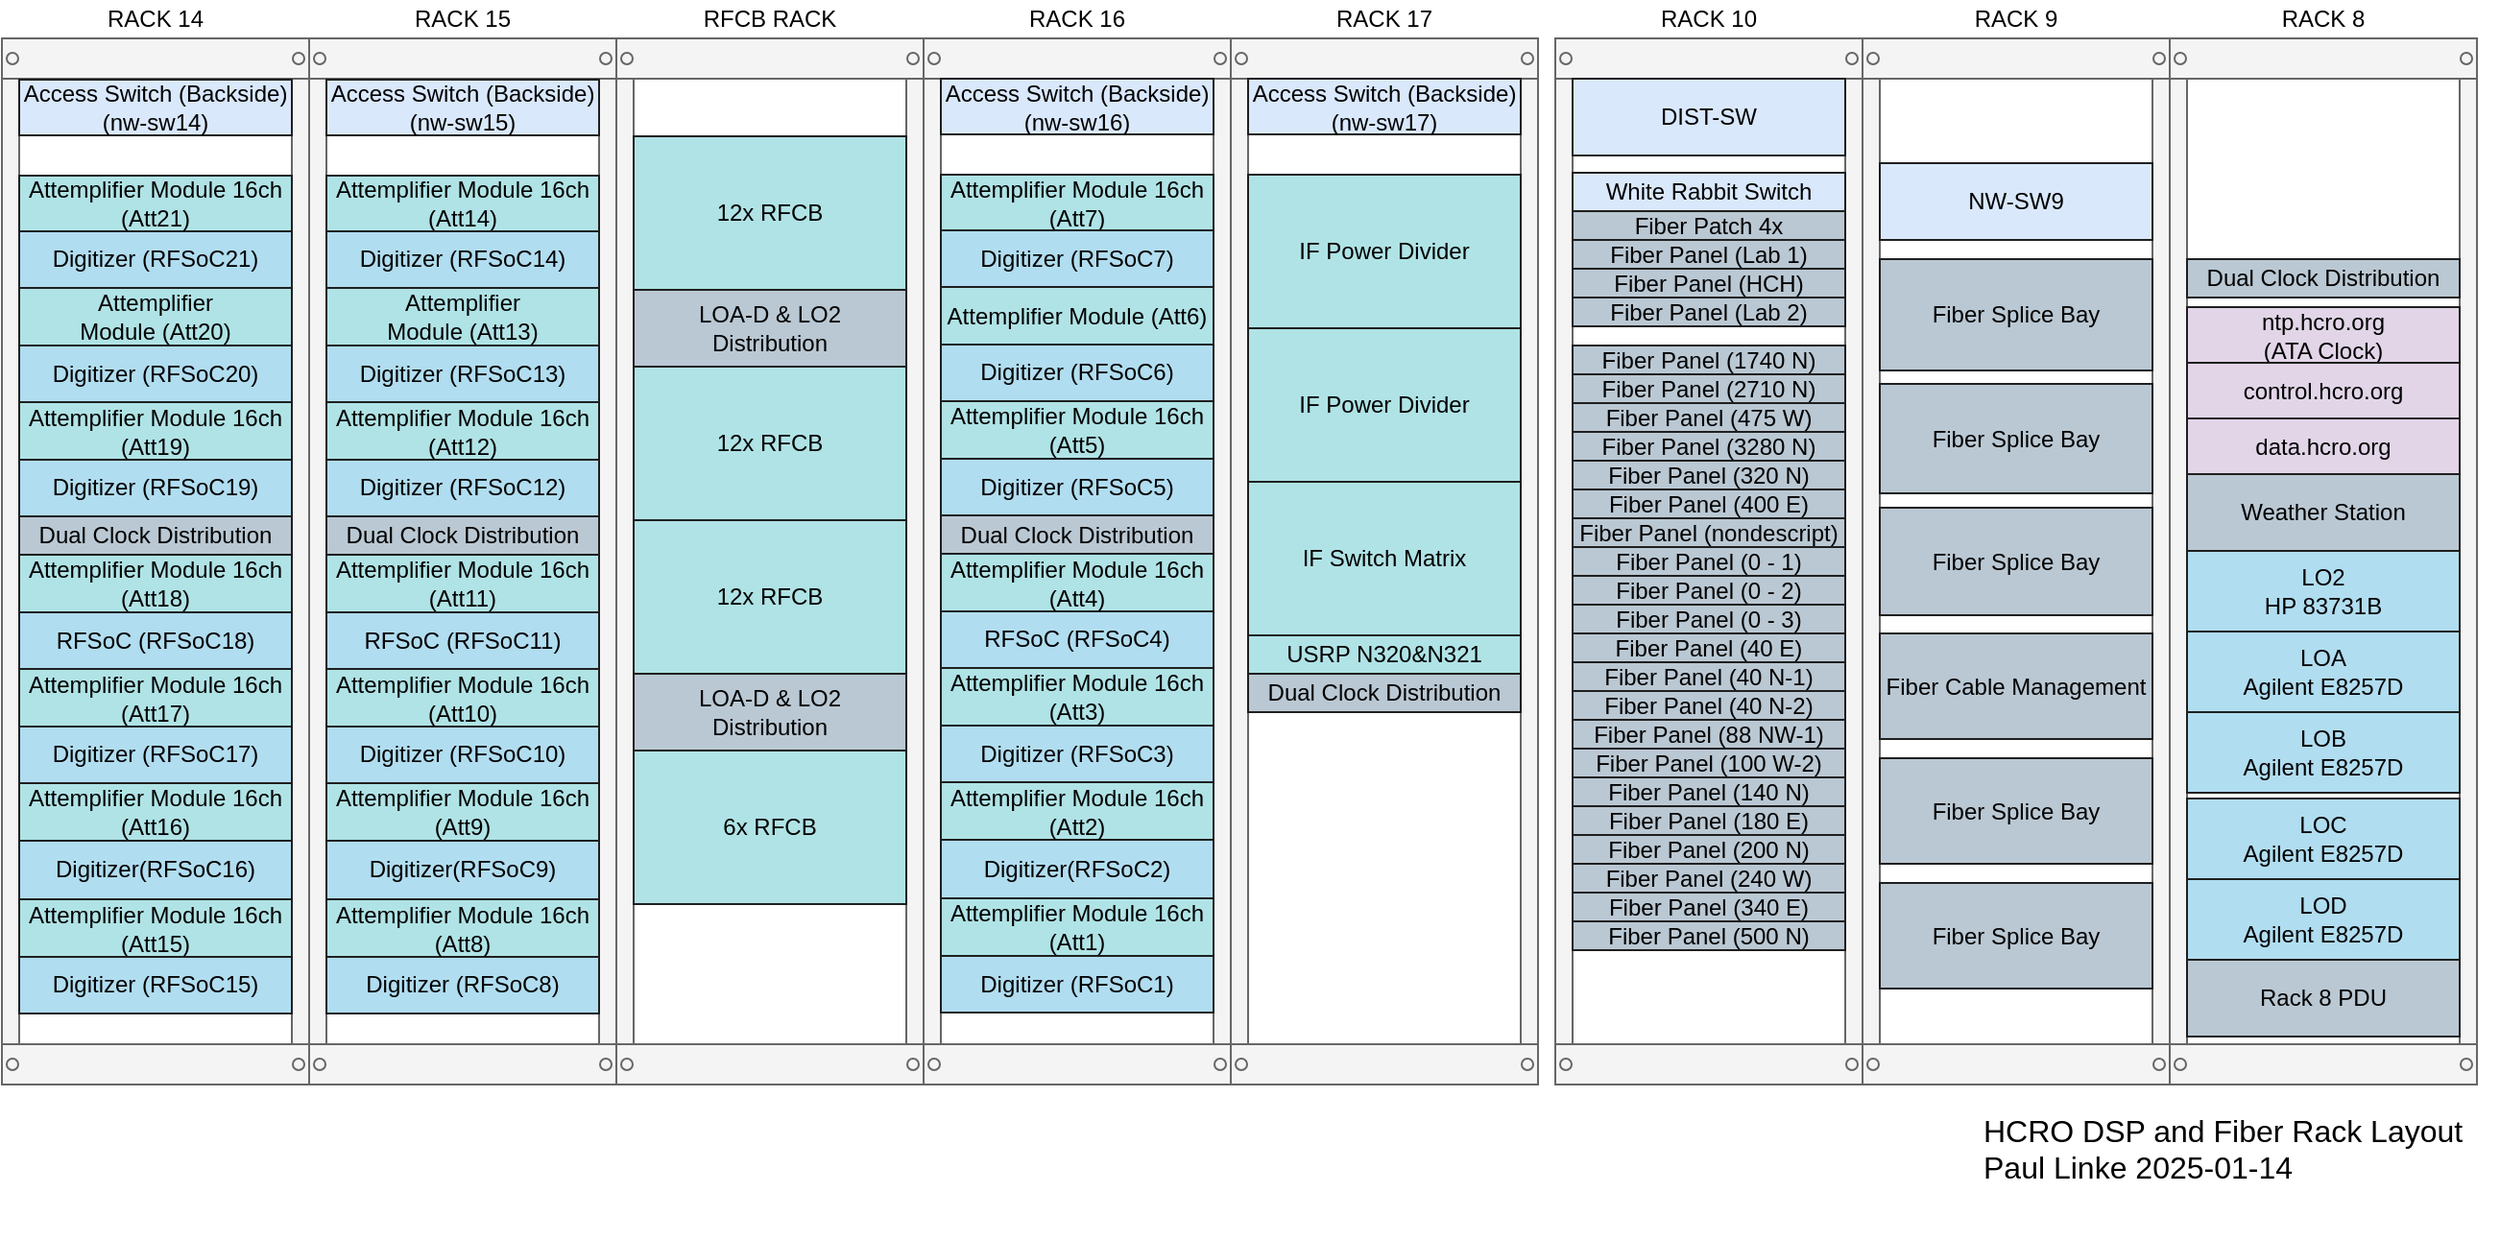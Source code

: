<mxfile version="26.0.4">
  <diagram id="acVlcwg54Op8fTkylgdc" name="Page-1">
    <mxGraphModel dx="977" dy="671" grid="1" gridSize="5" guides="1" tooltips="1" connect="1" arrows="1" fold="1" page="1" pageScale="1" pageWidth="1300" pageHeight="700" math="0" shadow="0">
      <root>
        <mxCell id="0" />
        <mxCell id="1" parent="0" />
        <mxCell id="pl-7MKPq9duxqX2L7ix8-50" value="" style="strokeColor=#666666;html=1;verticalLabelPosition=bottom;labelBackgroundColor=#ffffff;verticalAlign=top;outlineConnect=0;shadow=0;dashed=0;shape=mxgraph.rackGeneral.container;fillColor2=#f4f4f4;container=1;collapsible=0;childLayout=rack;allowGaps=1;marginLeft=9;marginRight=9;marginTop=21;marginBottom=22;textColor=#666666;numDisp=off;align=left;" parent="1" vertex="1">
          <mxGeometry x="160" y="40" width="160" height="545" as="geometry" />
        </mxCell>
        <mxCell id="85p4U-dGqvOG5lryVLvj-17" value="Access Switch (Backside) (nw-sw15)" style="rounded=0;whiteSpace=wrap;html=1;fillColor=#dae8fc;strokeColor=#1F1F1F;" parent="pl-7MKPq9duxqX2L7ix8-50" vertex="1">
          <mxGeometry x="9" y="21.5" width="142" height="29" as="geometry" />
        </mxCell>
        <mxCell id="85p4U-dGqvOG5lryVLvj-32" value="Digitizer&amp;nbsp;&lt;span style=&quot;background-color: transparent; color: light-dark(rgb(0, 0, 0), rgb(255, 255, 255));&quot;&gt;(RFSoC8)&lt;/span&gt;" style="rounded=0;whiteSpace=wrap;html=1;strokeColor=#1F1F1F;fillColor=#b1ddf0;" parent="pl-7MKPq9duxqX2L7ix8-50" vertex="1">
          <mxGeometry x="9" y="478.5" width="142" height="29.5" as="geometry" />
        </mxCell>
        <mxCell id="85p4U-dGqvOG5lryVLvj-31" value="Attemplifier Module&amp;nbsp;&lt;span style=&quot;background-color: transparent; color: light-dark(rgb(0, 0, 0), rgb(255, 255, 255));&quot;&gt;16ch&lt;/span&gt;&lt;div&gt;&lt;span style=&quot;background-color: transparent; color: light-dark(rgb(0, 0, 0), rgb(255, 255, 255));&quot;&gt;(Att8)&lt;/span&gt;&lt;/div&gt;" style="rounded=0;whiteSpace=wrap;html=1;fillColor=#b0e3e6;strokeColor=#1F1F1F;" parent="pl-7MKPq9duxqX2L7ix8-50" vertex="1">
          <mxGeometry x="9" y="448.5" width="142" height="30" as="geometry" />
        </mxCell>
        <mxCell id="85p4U-dGqvOG5lryVLvj-30" value="Digitizer&lt;span style=&quot;background-color: transparent; color: light-dark(rgb(0, 0, 0), rgb(255, 255, 255));&quot;&gt;(RFSoC9)&lt;/span&gt;" style="rounded=0;whiteSpace=wrap;html=1;strokeColor=#1F1F1F;fillColor=#b1ddf0;" parent="pl-7MKPq9duxqX2L7ix8-50" vertex="1">
          <mxGeometry x="9" y="418" width="142" height="30.5" as="geometry" />
        </mxCell>
        <mxCell id="85p4U-dGqvOG5lryVLvj-29" value="Attemplifier Module&amp;nbsp;&lt;span style=&quot;background-color: transparent; color: light-dark(rgb(0, 0, 0), rgb(255, 255, 255));&quot;&gt;16ch&lt;/span&gt;&lt;div&gt;&lt;span style=&quot;background-color: transparent; color: light-dark(rgb(0, 0, 0), rgb(255, 255, 255));&quot;&gt;(Att9)&lt;/span&gt;&lt;/div&gt;" style="rounded=0;whiteSpace=wrap;html=1;fillColor=#b0e3e6;strokeColor=#1F1F1F;" parent="pl-7MKPq9duxqX2L7ix8-50" vertex="1">
          <mxGeometry x="9" y="388" width="142" height="30" as="geometry" />
        </mxCell>
        <mxCell id="85p4U-dGqvOG5lryVLvj-28" value="Digitizer&amp;nbsp;&lt;span style=&quot;background-color: transparent; color: light-dark(rgb(0, 0, 0), rgb(255, 255, 255));&quot;&gt;(RFSoC10)&lt;/span&gt;" style="rounded=0;whiteSpace=wrap;html=1;strokeColor=#1F1F1F;fillColor=#b1ddf0;" parent="pl-7MKPq9duxqX2L7ix8-50" vertex="1">
          <mxGeometry x="9" y="358.5" width="142" height="29.5" as="geometry" />
        </mxCell>
        <mxCell id="85p4U-dGqvOG5lryVLvj-27" value="Attemplifier Module&amp;nbsp;&lt;span style=&quot;background-color: transparent; color: light-dark(rgb(0, 0, 0), rgb(255, 255, 255));&quot;&gt;16ch&lt;/span&gt;&lt;div&gt;&lt;span style=&quot;background-color: transparent; color: light-dark(rgb(0, 0, 0), rgb(255, 255, 255));&quot;&gt;(Att10)&lt;/span&gt;&lt;/div&gt;" style="rounded=0;whiteSpace=wrap;html=1;fillColor=#b0e3e6;strokeColor=#1F1F1F;" parent="pl-7MKPq9duxqX2L7ix8-50" vertex="1">
          <mxGeometry x="9" y="328.5" width="142" height="30" as="geometry" />
        </mxCell>
        <mxCell id="85p4U-dGqvOG5lryVLvj-26" value="RFSoC&amp;nbsp;&lt;span style=&quot;background-color: transparent; color: light-dark(rgb(0, 0, 0), rgb(255, 255, 255));&quot;&gt;(RFSoC11)&lt;/span&gt;" style="rounded=0;whiteSpace=wrap;html=1;strokeColor=#1F1F1F;fillColor=#b1ddf0;" parent="pl-7MKPq9duxqX2L7ix8-50" vertex="1">
          <mxGeometry x="9" y="299" width="142" height="29.5" as="geometry" />
        </mxCell>
        <mxCell id="85p4U-dGqvOG5lryVLvj-25" value="Attemplifier Module&amp;nbsp;&lt;span style=&quot;background-color: transparent; color: light-dark(rgb(0, 0, 0), rgb(255, 255, 255));&quot;&gt;16ch&lt;/span&gt;&lt;div&gt;&lt;span style=&quot;background-color: transparent; color: light-dark(rgb(0, 0, 0), rgb(255, 255, 255));&quot;&gt;(Att11)&lt;/span&gt;&lt;/div&gt;" style="rounded=0;whiteSpace=wrap;html=1;fillColor=#b0e3e6;strokeColor=#1F1F1F;" parent="pl-7MKPq9duxqX2L7ix8-50" vertex="1">
          <mxGeometry x="9" y="269" width="142" height="30" as="geometry" />
        </mxCell>
        <mxCell id="85p4U-dGqvOG5lryVLvj-24" value="Dual Clock Distribution" style="rounded=0;whiteSpace=wrap;html=1;fillColor=#bac8d3;strokeColor=#1F1F1F;" parent="pl-7MKPq9duxqX2L7ix8-50" vertex="1">
          <mxGeometry x="9" y="249" width="142" height="20" as="geometry" />
        </mxCell>
        <mxCell id="85p4U-dGqvOG5lryVLvj-23" value="Digitizer&amp;nbsp;&lt;span style=&quot;background-color: transparent; color: light-dark(rgb(0, 0, 0), rgb(255, 255, 255));&quot;&gt;(RFSoC12)&lt;/span&gt;" style="rounded=0;whiteSpace=wrap;html=1;strokeColor=#1F1F1F;fillColor=#b1ddf0;" parent="pl-7MKPq9duxqX2L7ix8-50" vertex="1">
          <mxGeometry x="9" y="219.5" width="142" height="29.5" as="geometry" />
        </mxCell>
        <mxCell id="85p4U-dGqvOG5lryVLvj-22" value="Attemplifier Module&amp;nbsp;&lt;span style=&quot;background-color: transparent; color: light-dark(rgb(0, 0, 0), rgb(255, 255, 255));&quot;&gt;16ch&lt;/span&gt;&lt;div&gt;&lt;span style=&quot;background-color: transparent; color: light-dark(rgb(0, 0, 0), rgb(255, 255, 255));&quot;&gt;(Att12)&lt;/span&gt;&lt;/div&gt;" style="rounded=0;whiteSpace=wrap;html=1;fillColor=#b0e3e6;strokeColor=#1F1F1F;" parent="pl-7MKPq9duxqX2L7ix8-50" vertex="1">
          <mxGeometry x="9" y="189.5" width="142" height="30" as="geometry" />
        </mxCell>
        <mxCell id="85p4U-dGqvOG5lryVLvj-21" value="Digitizer&amp;nbsp;&lt;span style=&quot;background-color: transparent; color: light-dark(rgb(0, 0, 0), rgb(255, 255, 255));&quot;&gt;(RFSoC13)&lt;/span&gt;" style="rounded=0;whiteSpace=wrap;html=1;strokeColor=#1F1F1F;fillColor=#b1ddf0;" parent="pl-7MKPq9duxqX2L7ix8-50" vertex="1">
          <mxGeometry x="9" y="160" width="142" height="29.5" as="geometry" />
        </mxCell>
        <mxCell id="85p4U-dGqvOG5lryVLvj-20" value="Attemplifier Module&amp;nbsp;&lt;span style=&quot;background-color: transparent; color: light-dark(rgb(0, 0, 0), rgb(255, 255, 255));&quot;&gt;(Att13)&lt;/span&gt;" style="rounded=0;whiteSpace=wrap;html=1;fillColor=#b0e3e6;strokeColor=#1F1F1F;" parent="pl-7MKPq9duxqX2L7ix8-50" vertex="1">
          <mxGeometry x="9" y="130" width="142" height="30" as="geometry" />
        </mxCell>
        <mxCell id="85p4U-dGqvOG5lryVLvj-19" value="Attemplifier Module&amp;nbsp;&lt;span style=&quot;background-color: transparent; color: light-dark(rgb(0, 0, 0), rgb(255, 255, 255));&quot;&gt;16ch&lt;/span&gt;&lt;div&gt;&lt;span style=&quot;background-color: transparent; color: light-dark(rgb(0, 0, 0), rgb(255, 255, 255));&quot;&gt;(Att14)&lt;/span&gt;&lt;/div&gt;" style="rounded=0;whiteSpace=wrap;html=1;fillColor=#b0e3e6;strokeColor=#1F1F1F;" parent="pl-7MKPq9duxqX2L7ix8-50" vertex="1">
          <mxGeometry x="9" y="71.5" width="142" height="29" as="geometry" />
        </mxCell>
        <mxCell id="85p4U-dGqvOG5lryVLvj-18" value="Digitizer&amp;nbsp;&lt;span style=&quot;background-color: transparent; color: light-dark(rgb(0, 0, 0), rgb(255, 255, 255));&quot;&gt;(RFSoC14)&lt;/span&gt;" style="rounded=0;whiteSpace=wrap;html=1;strokeColor=#1F1F1F;fillColor=#b1ddf0;" parent="pl-7MKPq9duxqX2L7ix8-50" vertex="1">
          <mxGeometry x="9" y="100.5" width="142" height="29.5" as="geometry" />
        </mxCell>
        <mxCell id="pl-7MKPq9duxqX2L7ix8-52" value="" style="strokeColor=#666666;html=1;verticalLabelPosition=bottom;labelBackgroundColor=#ffffff;verticalAlign=top;outlineConnect=0;shadow=0;dashed=0;shape=mxgraph.rackGeneral.container;fillColor2=#f4f4f4;container=1;collapsible=0;childLayout=rack;allowGaps=1;marginLeft=9;marginRight=9;marginTop=21;marginBottom=22;textColor=#666666;numDisp=off;align=left;" parent="1" vertex="1">
          <mxGeometry x="969" y="40" width="160" height="545" as="geometry" />
        </mxCell>
        <mxCell id="UvotkjLp0H2UKWffZl4T-32" value="NW-SW9" style="rounded=0;whiteSpace=wrap;html=1;fillColor=#dae8fc;strokeColor=#1F1F1F;" parent="pl-7MKPq9duxqX2L7ix8-52" vertex="1">
          <mxGeometry x="9" y="65" width="142" height="40" as="geometry" />
        </mxCell>
        <mxCell id="85p4U-dGqvOG5lryVLvj-97" value="Fiber Splice Bay" style="rounded=0;whiteSpace=wrap;html=1;fillColor=#bac8d3;strokeColor=#1F1F1F;" parent="pl-7MKPq9duxqX2L7ix8-52" vertex="1">
          <mxGeometry x="9" y="115" width="142" height="58" as="geometry" />
        </mxCell>
        <mxCell id="85p4U-dGqvOG5lryVLvj-98" value="Fiber Splice Bay" style="rounded=0;whiteSpace=wrap;html=1;fillColor=#bac8d3;strokeColor=#1F1F1F;" parent="pl-7MKPq9duxqX2L7ix8-52" vertex="1">
          <mxGeometry x="9" y="180" width="142" height="57" as="geometry" />
        </mxCell>
        <mxCell id="85p4U-dGqvOG5lryVLvj-99" value="Fiber Splice Bay" style="rounded=0;whiteSpace=wrap;html=1;fillColor=#bac8d3;strokeColor=#1F1F1F;" parent="pl-7MKPq9duxqX2L7ix8-52" vertex="1">
          <mxGeometry x="9" y="244.5" width="142" height="56" as="geometry" />
        </mxCell>
        <mxCell id="85p4U-dGqvOG5lryVLvj-100" value="Fiber Cable Management" style="rounded=0;whiteSpace=wrap;html=1;fillColor=#bac8d3;strokeColor=#1F1F1F;" parent="pl-7MKPq9duxqX2L7ix8-52" vertex="1">
          <mxGeometry x="9" y="310" width="142" height="55" as="geometry" />
        </mxCell>
        <mxCell id="85p4U-dGqvOG5lryVLvj-101" value="Fiber Splice Bay" style="rounded=0;whiteSpace=wrap;html=1;fillColor=#bac8d3;strokeColor=#1F1F1F;" parent="pl-7MKPq9duxqX2L7ix8-52" vertex="1">
          <mxGeometry x="9" y="375" width="142" height="55" as="geometry" />
        </mxCell>
        <mxCell id="85p4U-dGqvOG5lryVLvj-102" value="Fiber Splice Bay" style="rounded=0;whiteSpace=wrap;html=1;fillColor=#bac8d3;strokeColor=#1F1F1F;" parent="pl-7MKPq9duxqX2L7ix8-52" vertex="1">
          <mxGeometry x="9" y="440" width="142" height="55" as="geometry" />
        </mxCell>
        <mxCell id="Iebf_8mehRevrUUTyz5r-2" value="" style="strokeColor=#666666;html=1;verticalLabelPosition=bottom;labelBackgroundColor=#ffffff;verticalAlign=top;outlineConnect=0;shadow=0;dashed=0;shape=mxgraph.rackGeneral.container;fillColor2=#f4f4f4;container=1;collapsible=0;childLayout=rack;allowGaps=1;marginLeft=9;marginRight=9;marginTop=21;marginBottom=22;textColor=#666666;numDisp=off;align=left;" parent="1" vertex="1">
          <mxGeometry x="640" y="40" width="160" height="545" as="geometry" />
        </mxCell>
        <mxCell id="85p4U-dGqvOG5lryVLvj-64" value="Access Switch (Backside) (nw-sw17)" style="rounded=0;whiteSpace=wrap;html=1;fillColor=#dae8fc;strokeColor=#1F1F1F;" parent="Iebf_8mehRevrUUTyz5r-2" vertex="1">
          <mxGeometry x="9" y="21" width="142" height="29" as="geometry" />
        </mxCell>
        <mxCell id="85p4U-dGqvOG5lryVLvj-75" value="Dual Clock Distribution" style="rounded=0;whiteSpace=wrap;html=1;fillColor=#bac8d3;strokeColor=#1F1F1F;" parent="Iebf_8mehRevrUUTyz5r-2" vertex="1">
          <mxGeometry x="9" y="331" width="142" height="20" as="geometry" />
        </mxCell>
        <mxCell id="85p4U-dGqvOG5lryVLvj-74" value="USRP N320&amp;amp;N321" style="rounded=0;whiteSpace=wrap;html=1;fillColor=#b0e3e6;strokeColor=#1F1F1F;" parent="Iebf_8mehRevrUUTyz5r-2" vertex="1">
          <mxGeometry x="9" y="311" width="142" height="20" as="geometry" />
        </mxCell>
        <mxCell id="85p4U-dGqvOG5lryVLvj-73" value="IF Switch Matrix" style="rounded=0;whiteSpace=wrap;html=1;fillColor=#b0e3e6;strokeColor=#1F1F1F;" parent="Iebf_8mehRevrUUTyz5r-2" vertex="1">
          <mxGeometry x="9" y="231" width="142" height="80" as="geometry" />
        </mxCell>
        <mxCell id="85p4U-dGqvOG5lryVLvj-72" value="IF Power Divider" style="rounded=0;whiteSpace=wrap;html=1;fillColor=#b0e3e6;strokeColor=#1F1F1F;" parent="Iebf_8mehRevrUUTyz5r-2" vertex="1">
          <mxGeometry x="9" y="151" width="142" height="80" as="geometry" />
        </mxCell>
        <mxCell id="85p4U-dGqvOG5lryVLvj-71" value="IF Power Divider" style="rounded=0;whiteSpace=wrap;html=1;fillColor=#b0e3e6;strokeColor=#1F1F1F;" parent="Iebf_8mehRevrUUTyz5r-2" vertex="1">
          <mxGeometry x="9" y="71" width="142" height="80" as="geometry" />
        </mxCell>
        <mxCell id="pl-7MKPq9duxqX2L7ix8-53" value="" style="strokeColor=#666666;html=1;verticalLabelPosition=bottom;labelBackgroundColor=#ffffff;verticalAlign=top;outlineConnect=0;shadow=0;dashed=0;shape=mxgraph.rackGeneral.container;fillColor2=#f4f4f4;container=1;collapsible=0;childLayout=rack;allowGaps=1;marginLeft=9;marginRight=9;marginTop=21;marginBottom=22;textColor=#666666;numDisp=off;align=left;" parent="1" vertex="1">
          <mxGeometry x="1129" y="40" width="160" height="545" as="geometry" />
        </mxCell>
        <mxCell id="85p4U-dGqvOG5lryVLvj-77" value="Dual Clock Distribution" style="rounded=0;whiteSpace=wrap;html=1;fillColor=#bac8d3;strokeColor=#1F1F1F;" parent="pl-7MKPq9duxqX2L7ix8-53" vertex="1">
          <mxGeometry x="9" y="115" width="142" height="20" as="geometry" />
        </mxCell>
        <mxCell id="85p4U-dGqvOG5lryVLvj-78" value="&lt;div&gt;ntp.hcro.org&lt;/div&gt;&lt;div&gt;(ATA Clock)&lt;/div&gt;" style="rounded=0;whiteSpace=wrap;html=1;fillColor=#e1d5e7;strokeColor=#1F1F1F;" parent="pl-7MKPq9duxqX2L7ix8-53" vertex="1">
          <mxGeometry x="9" y="140" width="142" height="29" as="geometry" />
        </mxCell>
        <mxCell id="IrJ_l1m4FE2q1oQzpVnj-11" value="&lt;div&gt;control.hcro.org&lt;/div&gt;" style="rounded=0;whiteSpace=wrap;html=1;fillColor=#e1d5e7;strokeColor=#1F1F1F;" parent="pl-7MKPq9duxqX2L7ix8-53" vertex="1">
          <mxGeometry x="9" y="169" width="142" height="29" as="geometry" />
        </mxCell>
        <mxCell id="85p4U-dGqvOG5lryVLvj-79" value="&lt;div&gt;data.hcro.org&lt;/div&gt;" style="rounded=0;whiteSpace=wrap;html=1;fillColor=#e1d5e7;strokeColor=#1F1F1F;" parent="pl-7MKPq9duxqX2L7ix8-53" vertex="1">
          <mxGeometry x="9" y="198" width="142" height="29" as="geometry" />
        </mxCell>
        <mxCell id="85p4U-dGqvOG5lryVLvj-81" value="Weather Station" style="rounded=0;whiteSpace=wrap;html=1;fillColor=#bac8d3;strokeColor=#1F1F1F;" parent="pl-7MKPq9duxqX2L7ix8-53" vertex="1">
          <mxGeometry x="9" y="227" width="142" height="40" as="geometry" />
        </mxCell>
        <mxCell id="85p4U-dGqvOG5lryVLvj-96" value="LO2&lt;div&gt;HP 83731B&lt;/div&gt;" style="rounded=0;whiteSpace=wrap;html=1;strokeColor=#1F1F1F;fillColor=#b1ddf0;" parent="pl-7MKPq9duxqX2L7ix8-53" vertex="1">
          <mxGeometry x="9" y="267" width="142" height="42" as="geometry" />
        </mxCell>
        <mxCell id="85p4U-dGqvOG5lryVLvj-83" value="LOA&lt;div&gt;Agilent E8257D&lt;/div&gt;" style="rounded=0;whiteSpace=wrap;html=1;strokeColor=#1F1F1F;fillColor=#b1ddf0;" parent="pl-7MKPq9duxqX2L7ix8-53" vertex="1">
          <mxGeometry x="9" y="309" width="142" height="42" as="geometry" />
        </mxCell>
        <mxCell id="85p4U-dGqvOG5lryVLvj-91" value="LOB&lt;div&gt;Agilent E8257D&lt;br&gt;&lt;/div&gt;" style="rounded=0;whiteSpace=wrap;html=1;strokeColor=#1F1F1F;fillColor=#b1ddf0;" parent="pl-7MKPq9duxqX2L7ix8-53" vertex="1">
          <mxGeometry x="9" y="351" width="142" height="42" as="geometry" />
        </mxCell>
        <mxCell id="85p4U-dGqvOG5lryVLvj-92" value="LOC&lt;div&gt;Agilent E8257D&lt;br&gt;&lt;/div&gt;" style="rounded=0;whiteSpace=wrap;html=1;strokeColor=#1F1F1F;fillColor=#b1ddf0;" parent="pl-7MKPq9duxqX2L7ix8-53" vertex="1">
          <mxGeometry x="9" y="396" width="142" height="42" as="geometry" />
        </mxCell>
        <mxCell id="85p4U-dGqvOG5lryVLvj-93" value="LOD&lt;div&gt;Agilent E8257D&lt;br&gt;&lt;/div&gt;" style="rounded=0;whiteSpace=wrap;html=1;strokeColor=#1F1F1F;fillColor=#b1ddf0;" parent="pl-7MKPq9duxqX2L7ix8-53" vertex="1">
          <mxGeometry x="9" y="438" width="142" height="42" as="geometry" />
        </mxCell>
        <mxCell id="85p4U-dGqvOG5lryVLvj-95" value="Rack 8 PDU" style="rounded=0;whiteSpace=wrap;html=1;fillColor=#bac8d3;strokeColor=#1F1F1F;" parent="pl-7MKPq9duxqX2L7ix8-53" vertex="1">
          <mxGeometry x="9" y="480" width="142" height="40" as="geometry" />
        </mxCell>
        <mxCell id="Iebf_8mehRevrUUTyz5r-95" value="RACK 8" style="text;html=1;strokeColor=none;fillColor=none;align=center;verticalAlign=middle;whiteSpace=wrap;rounded=0;" parent="1" vertex="1">
          <mxGeometry x="1138" y="20" width="142" height="20" as="geometry" />
        </mxCell>
        <mxCell id="Iebf_8mehRevrUUTyz5r-96" value="RACK 9" style="text;html=1;strokeColor=none;fillColor=none;align=center;verticalAlign=middle;whiteSpace=wrap;rounded=0;" parent="1" vertex="1">
          <mxGeometry x="978" y="20" width="142" height="20" as="geometry" />
        </mxCell>
        <mxCell id="Iebf_8mehRevrUUTyz5r-97" value="RACK 10" style="text;html=1;strokeColor=none;fillColor=none;align=center;verticalAlign=middle;whiteSpace=wrap;rounded=0;" parent="1" vertex="1">
          <mxGeometry x="818" y="20" width="142" height="20" as="geometry" />
        </mxCell>
        <mxCell id="Iebf_8mehRevrUUTyz5r-98" value="RACK 17" style="text;html=1;strokeColor=none;fillColor=none;align=center;verticalAlign=middle;whiteSpace=wrap;rounded=0;" parent="1" vertex="1">
          <mxGeometry x="649" y="20" width="142" height="20" as="geometry" />
        </mxCell>
        <mxCell id="Iebf_8mehRevrUUTyz5r-99" value="RACK 16" style="text;html=1;strokeColor=none;fillColor=none;align=center;verticalAlign=middle;whiteSpace=wrap;rounded=0;" parent="1" vertex="1">
          <mxGeometry x="489" y="20" width="142" height="20" as="geometry" />
        </mxCell>
        <mxCell id="Iebf_8mehRevrUUTyz5r-101" value="RFCB RACK" style="text;html=1;strokeColor=none;fillColor=none;align=center;verticalAlign=middle;whiteSpace=wrap;rounded=0;" parent="1" vertex="1">
          <mxGeometry x="329" y="20" width="142" height="20" as="geometry" />
        </mxCell>
        <mxCell id="Iebf_8mehRevrUUTyz5r-102" value="RACK 15" style="text;html=1;strokeColor=none;fillColor=none;align=center;verticalAlign=middle;whiteSpace=wrap;rounded=0;" parent="1" vertex="1">
          <mxGeometry x="169" y="20" width="142" height="20" as="geometry" />
        </mxCell>
        <mxCell id="Iebf_8mehRevrUUTyz5r-103" value="RACK 14" style="text;html=1;strokeColor=none;fillColor=none;align=center;verticalAlign=middle;whiteSpace=wrap;rounded=0;" parent="1" vertex="1">
          <mxGeometry x="9" y="20" width="142" height="20" as="geometry" />
        </mxCell>
        <mxCell id="IExUA-68LBxBtt5mKUsF-1" value="HCRO DSP and Fiber Rack Layout&lt;br&gt;&lt;div&gt;Paul Linke 2025-01-14&lt;br&gt;&lt;/div&gt;&lt;div&gt;&lt;br&gt;&lt;/div&gt;" style="text;html=1;align=left;verticalAlign=middle;resizable=0;points=[];autosize=1;fontSize=16;" parent="1" vertex="1">
          <mxGeometry x="1030" y="590" width="270" height="75" as="geometry" />
        </mxCell>
        <mxCell id="Iebf_8mehRevrUUTyz5r-10" value="" style="strokeColor=#666666;html=1;verticalLabelPosition=bottom;labelBackgroundColor=#ffffff;verticalAlign=top;outlineConnect=0;shadow=0;dashed=0;shape=mxgraph.rackGeneral.container;fillColor2=#f4f4f4;container=1;collapsible=0;childLayout=rack;allowGaps=1;marginLeft=9;marginRight=9;marginTop=21;marginBottom=22;textColor=#666666;numDisp=off;align=left;" parent="1" vertex="1">
          <mxGeometry x="480" y="40" width="160" height="545" as="geometry" />
        </mxCell>
        <mxCell id="85p4U-dGqvOG5lryVLvj-63" value="Access Switch (Backside) (nw-sw16)" style="rounded=0;whiteSpace=wrap;html=1;fillColor=#dae8fc;strokeColor=#1F1F1F;" parent="Iebf_8mehRevrUUTyz5r-10" vertex="1">
          <mxGeometry x="9" y="21" width="142" height="29" as="geometry" />
        </mxCell>
        <mxCell id="85p4U-dGqvOG5lryVLvj-34" value="Attemplifier Module&amp;nbsp;&lt;span style=&quot;background-color: transparent; color: light-dark(rgb(0, 0, 0), rgb(255, 255, 255));&quot;&gt;16ch&lt;/span&gt;&lt;div&gt;&lt;span style=&quot;background-color: transparent; color: light-dark(rgb(0, 0, 0), rgb(255, 255, 255));&quot;&gt;(Att7)&lt;/span&gt;&lt;/div&gt;" style="rounded=0;whiteSpace=wrap;html=1;fillColor=#b0e3e6;strokeColor=#1F1F1F;" parent="Iebf_8mehRevrUUTyz5r-10" vertex="1">
          <mxGeometry x="9" y="71" width="142" height="29" as="geometry" />
        </mxCell>
        <mxCell id="85p4U-dGqvOG5lryVLvj-33" value="Digitizer&amp;nbsp;&lt;span style=&quot;background-color: transparent; color: light-dark(rgb(0, 0, 0), rgb(255, 255, 255));&quot;&gt;(RFSoC7)&lt;/span&gt;" style="rounded=0;whiteSpace=wrap;html=1;strokeColor=#1F1F1F;fillColor=#b1ddf0;" parent="Iebf_8mehRevrUUTyz5r-10" vertex="1">
          <mxGeometry x="9" y="100" width="142" height="29.5" as="geometry" />
        </mxCell>
        <mxCell id="85p4U-dGqvOG5lryVLvj-47" value="Digitizer&amp;nbsp;&lt;span style=&quot;background-color: transparent; color: light-dark(rgb(0, 0, 0), rgb(255, 255, 255));&quot;&gt;(RFSoC1)&lt;/span&gt;" style="rounded=0;whiteSpace=wrap;html=1;strokeColor=#1F1F1F;fillColor=#b1ddf0;" parent="Iebf_8mehRevrUUTyz5r-10" vertex="1">
          <mxGeometry x="9" y="478" width="142" height="29.5" as="geometry" />
        </mxCell>
        <mxCell id="85p4U-dGqvOG5lryVLvj-46" value="Attemplifier Module&amp;nbsp;&lt;span style=&quot;background-color: transparent; color: light-dark(rgb(0, 0, 0), rgb(255, 255, 255));&quot;&gt;16ch&lt;/span&gt;&lt;div&gt;&lt;span style=&quot;background-color: transparent; color: light-dark(rgb(0, 0, 0), rgb(255, 255, 255));&quot;&gt;(Att1)&lt;/span&gt;&lt;/div&gt;" style="rounded=0;whiteSpace=wrap;html=1;fillColor=#b0e3e6;strokeColor=#1F1F1F;" parent="Iebf_8mehRevrUUTyz5r-10" vertex="1">
          <mxGeometry x="9" y="448" width="142" height="30" as="geometry" />
        </mxCell>
        <mxCell id="85p4U-dGqvOG5lryVLvj-45" value="Digitizer&lt;span style=&quot;background-color: transparent; color: light-dark(rgb(0, 0, 0), rgb(255, 255, 255));&quot;&gt;(RFSoC2)&lt;/span&gt;" style="rounded=0;whiteSpace=wrap;html=1;strokeColor=#1F1F1F;fillColor=#b1ddf0;" parent="Iebf_8mehRevrUUTyz5r-10" vertex="1">
          <mxGeometry x="9" y="417.5" width="142" height="30.5" as="geometry" />
        </mxCell>
        <mxCell id="85p4U-dGqvOG5lryVLvj-44" value="Attemplifier Module&amp;nbsp;&lt;span style=&quot;background-color: transparent; color: light-dark(rgb(0, 0, 0), rgb(255, 255, 255));&quot;&gt;16ch&lt;/span&gt;&lt;div&gt;&lt;span style=&quot;background-color: transparent; color: light-dark(rgb(0, 0, 0), rgb(255, 255, 255));&quot;&gt;(Att2)&lt;/span&gt;&lt;/div&gt;" style="rounded=0;whiteSpace=wrap;html=1;fillColor=#b0e3e6;strokeColor=#1F1F1F;" parent="Iebf_8mehRevrUUTyz5r-10" vertex="1">
          <mxGeometry x="9" y="387.5" width="142" height="30" as="geometry" />
        </mxCell>
        <mxCell id="85p4U-dGqvOG5lryVLvj-43" value="Digitizer&amp;nbsp;&lt;span style=&quot;background-color: transparent; color: light-dark(rgb(0, 0, 0), rgb(255, 255, 255));&quot;&gt;(RFSoC3)&lt;/span&gt;" style="rounded=0;whiteSpace=wrap;html=1;strokeColor=#1F1F1F;fillColor=#b1ddf0;" parent="Iebf_8mehRevrUUTyz5r-10" vertex="1">
          <mxGeometry x="9" y="358" width="142" height="29.5" as="geometry" />
        </mxCell>
        <mxCell id="85p4U-dGqvOG5lryVLvj-42" value="Attemplifier Module&amp;nbsp;&lt;span style=&quot;background-color: transparent; color: light-dark(rgb(0, 0, 0), rgb(255, 255, 255));&quot;&gt;16ch&lt;/span&gt;&lt;div&gt;&lt;span style=&quot;background-color: transparent; color: light-dark(rgb(0, 0, 0), rgb(255, 255, 255));&quot;&gt;(Att3)&lt;/span&gt;&lt;/div&gt;" style="rounded=0;whiteSpace=wrap;html=1;fillColor=#b0e3e6;strokeColor=#1F1F1F;" parent="Iebf_8mehRevrUUTyz5r-10" vertex="1">
          <mxGeometry x="9" y="328" width="142" height="30" as="geometry" />
        </mxCell>
        <mxCell id="85p4U-dGqvOG5lryVLvj-41" value="RFSoC&amp;nbsp;&lt;span style=&quot;background-color: transparent; color: light-dark(rgb(0, 0, 0), rgb(255, 255, 255));&quot;&gt;(RFSoC4)&lt;/span&gt;" style="rounded=0;whiteSpace=wrap;html=1;strokeColor=#1F1F1F;fillColor=#b1ddf0;" parent="Iebf_8mehRevrUUTyz5r-10" vertex="1">
          <mxGeometry x="9" y="298.5" width="142" height="29.5" as="geometry" />
        </mxCell>
        <mxCell id="85p4U-dGqvOG5lryVLvj-40" value="Attemplifier Module&amp;nbsp;&lt;span style=&quot;background-color: transparent; color: light-dark(rgb(0, 0, 0), rgb(255, 255, 255));&quot;&gt;16ch&lt;/span&gt;&lt;div&gt;&lt;span style=&quot;background-color: transparent; color: light-dark(rgb(0, 0, 0), rgb(255, 255, 255));&quot;&gt;(Att4)&lt;/span&gt;&lt;/div&gt;" style="rounded=0;whiteSpace=wrap;html=1;fillColor=#b0e3e6;strokeColor=#1F1F1F;" parent="Iebf_8mehRevrUUTyz5r-10" vertex="1">
          <mxGeometry x="9" y="268.5" width="142" height="30" as="geometry" />
        </mxCell>
        <mxCell id="85p4U-dGqvOG5lryVLvj-39" value="Dual Clock Distribution" style="rounded=0;whiteSpace=wrap;html=1;fillColor=#bac8d3;strokeColor=#1F1F1F;" parent="Iebf_8mehRevrUUTyz5r-10" vertex="1">
          <mxGeometry x="9" y="248.5" width="142" height="20" as="geometry" />
        </mxCell>
        <mxCell id="85p4U-dGqvOG5lryVLvj-38" value="Digitizer&amp;nbsp;&lt;span style=&quot;background-color: transparent; color: light-dark(rgb(0, 0, 0), rgb(255, 255, 255));&quot;&gt;(RFSoC5)&lt;/span&gt;" style="rounded=0;whiteSpace=wrap;html=1;strokeColor=#1F1F1F;fillColor=#b1ddf0;" parent="Iebf_8mehRevrUUTyz5r-10" vertex="1">
          <mxGeometry x="9" y="219" width="142" height="29.5" as="geometry" />
        </mxCell>
        <mxCell id="85p4U-dGqvOG5lryVLvj-37" value="Attemplifier Module&amp;nbsp;&lt;span style=&quot;background-color: transparent; color: light-dark(rgb(0, 0, 0), rgb(255, 255, 255));&quot;&gt;16ch&lt;/span&gt;&lt;div&gt;&lt;span style=&quot;background-color: transparent; color: light-dark(rgb(0, 0, 0), rgb(255, 255, 255));&quot;&gt;(Att5)&lt;/span&gt;&lt;/div&gt;" style="rounded=0;whiteSpace=wrap;html=1;fillColor=#b0e3e6;strokeColor=#1F1F1F;" parent="Iebf_8mehRevrUUTyz5r-10" vertex="1">
          <mxGeometry x="9" y="189" width="142" height="30" as="geometry" />
        </mxCell>
        <mxCell id="85p4U-dGqvOG5lryVLvj-36" value="Digitizer&amp;nbsp;&lt;span style=&quot;background-color: transparent; color: light-dark(rgb(0, 0, 0), rgb(255, 255, 255));&quot;&gt;(RFSoC6)&lt;/span&gt;" style="rounded=0;whiteSpace=wrap;html=1;strokeColor=#1F1F1F;fillColor=#b1ddf0;" parent="Iebf_8mehRevrUUTyz5r-10" vertex="1">
          <mxGeometry x="9" y="159.5" width="142" height="29.5" as="geometry" />
        </mxCell>
        <mxCell id="85p4U-dGqvOG5lryVLvj-35" value="Attemplifier Module&amp;nbsp;&lt;span style=&quot;background-color: transparent; color: light-dark(rgb(0, 0, 0), rgb(255, 255, 255));&quot;&gt;(Att6)&lt;/span&gt;" style="rounded=0;whiteSpace=wrap;html=1;fillColor=#b0e3e6;strokeColor=#1F1F1F;" parent="Iebf_8mehRevrUUTyz5r-10" vertex="1">
          <mxGeometry x="9" y="129.5" width="142" height="30" as="geometry" />
        </mxCell>
        <mxCell id="UvotkjLp0H2UKWffZl4T-12" value="" style="strokeColor=#666666;html=1;verticalLabelPosition=bottom;labelBackgroundColor=#ffffff;verticalAlign=top;outlineConnect=0;shadow=0;dashed=0;shape=mxgraph.rackGeneral.container;fillColor2=#f4f4f4;container=1;collapsible=0;childLayout=rack;allowGaps=1;marginLeft=9;marginRight=9;marginTop=21;marginBottom=22;textColor=#666666;numDisp=off;align=left;" parent="1" vertex="1">
          <mxGeometry x="320" y="40" width="160" height="545" as="geometry" />
        </mxCell>
        <mxCell id="85p4U-dGqvOG5lryVLvj-65" value="12x RFCB" style="rounded=0;whiteSpace=wrap;html=1;fillColor=#b0e3e6;strokeColor=#1F1F1F;" parent="UvotkjLp0H2UKWffZl4T-12" vertex="1">
          <mxGeometry x="9" y="51" width="142" height="80" as="geometry" />
        </mxCell>
        <mxCell id="85p4U-dGqvOG5lryVLvj-70" value="6x RFCB" style="rounded=0;whiteSpace=wrap;html=1;fillColor=#b0e3e6;strokeColor=#1F1F1F;" parent="UvotkjLp0H2UKWffZl4T-12" vertex="1">
          <mxGeometry x="9" y="371" width="142" height="80" as="geometry" />
        </mxCell>
        <mxCell id="85p4U-dGqvOG5lryVLvj-69" value="LOA-D &amp;amp; LO2&lt;br&gt;Distribution" style="rounded=0;whiteSpace=wrap;html=1;fillColor=#bac8d3;strokeColor=#1F1F1F;" parent="UvotkjLp0H2UKWffZl4T-12" vertex="1">
          <mxGeometry x="9" y="331" width="142" height="40" as="geometry" />
        </mxCell>
        <mxCell id="85p4U-dGqvOG5lryVLvj-68" value="12x RFCB" style="rounded=0;whiteSpace=wrap;html=1;fillColor=#b0e3e6;strokeColor=#1F1F1F;" parent="UvotkjLp0H2UKWffZl4T-12" vertex="1">
          <mxGeometry x="9" y="251" width="142" height="80" as="geometry" />
        </mxCell>
        <mxCell id="85p4U-dGqvOG5lryVLvj-67" value="12x RFCB" style="rounded=0;whiteSpace=wrap;html=1;fillColor=#b0e3e6;strokeColor=#1F1F1F;" parent="UvotkjLp0H2UKWffZl4T-12" vertex="1">
          <mxGeometry x="9" y="171" width="142" height="80" as="geometry" />
        </mxCell>
        <mxCell id="85p4U-dGqvOG5lryVLvj-66" value="LOA-D &amp;amp; LO2&lt;br&gt;Distribution" style="rounded=0;whiteSpace=wrap;html=1;fillColor=#bac8d3;strokeColor=#1F1F1F;" parent="UvotkjLp0H2UKWffZl4T-12" vertex="1">
          <mxGeometry x="9" y="131" width="142" height="40" as="geometry" />
        </mxCell>
        <mxCell id="UvotkjLp0H2UKWffZl4T-22" value="" style="strokeColor=#666666;html=1;verticalLabelPosition=bottom;labelBackgroundColor=#ffffff;verticalAlign=top;outlineConnect=0;shadow=0;dashed=0;shape=mxgraph.rackGeneral.container;fillColor2=#f4f4f4;container=1;collapsible=0;childLayout=rack;allowGaps=1;marginLeft=9;marginRight=9;marginTop=21;marginBottom=22;textColor=#666666;numDisp=off;align=left;" parent="1" vertex="1">
          <mxGeometry y="40" width="160" height="545" as="geometry" />
        </mxCell>
        <mxCell id="85p4U-dGqvOG5lryVLvj-1" value="Access Switch (Backside) (nw-sw14)" style="rounded=0;whiteSpace=wrap;html=1;fillColor=#dae8fc;strokeColor=#1F1F1F;" parent="UvotkjLp0H2UKWffZl4T-22" vertex="1">
          <mxGeometry x="9" y="21.5" width="142" height="29" as="geometry" />
        </mxCell>
        <mxCell id="85p4U-dGqvOG5lryVLvj-3" value="Digitizer&amp;nbsp;&lt;span style=&quot;background-color: transparent; color: light-dark(rgb(0, 0, 0), rgb(255, 255, 255));&quot;&gt;(RFSoC21)&lt;/span&gt;" style="rounded=0;whiteSpace=wrap;html=1;strokeColor=#1F1F1F;fillColor=#b1ddf0;" parent="UvotkjLp0H2UKWffZl4T-22" vertex="1">
          <mxGeometry x="9" y="100.5" width="142" height="29.5" as="geometry" />
        </mxCell>
        <mxCell id="85p4U-dGqvOG5lryVLvj-2" value="Attemplifier Module&amp;nbsp;&lt;span style=&quot;background-color: transparent; color: light-dark(rgb(0, 0, 0), rgb(255, 255, 255));&quot;&gt;16ch&lt;/span&gt;&lt;div&gt;&lt;span style=&quot;background-color: transparent; color: light-dark(rgb(0, 0, 0), rgb(255, 255, 255));&quot;&gt;(Att21)&lt;/span&gt;&lt;/div&gt;" style="rounded=0;whiteSpace=wrap;html=1;fillColor=#b0e3e6;strokeColor=#1F1F1F;" parent="UvotkjLp0H2UKWffZl4T-22" vertex="1">
          <mxGeometry x="9" y="71.5" width="142" height="29" as="geometry" />
        </mxCell>
        <mxCell id="85p4U-dGqvOG5lryVLvj-4" value="Attemplifier Module&amp;nbsp;&lt;span style=&quot;background-color: transparent; color: light-dark(rgb(0, 0, 0), rgb(255, 255, 255));&quot;&gt;(Att20)&lt;/span&gt;" style="rounded=0;whiteSpace=wrap;html=1;fillColor=#b0e3e6;strokeColor=#1F1F1F;" parent="UvotkjLp0H2UKWffZl4T-22" vertex="1">
          <mxGeometry x="9" y="130" width="142" height="30" as="geometry" />
        </mxCell>
        <mxCell id="85p4U-dGqvOG5lryVLvj-5" value="Digitizer&amp;nbsp;&lt;span style=&quot;background-color: transparent; color: light-dark(rgb(0, 0, 0), rgb(255, 255, 255));&quot;&gt;(RFSoC20)&lt;/span&gt;" style="rounded=0;whiteSpace=wrap;html=1;strokeColor=#1F1F1F;fillColor=#b1ddf0;" parent="UvotkjLp0H2UKWffZl4T-22" vertex="1">
          <mxGeometry x="9" y="160" width="142" height="29.5" as="geometry" />
        </mxCell>
        <mxCell id="85p4U-dGqvOG5lryVLvj-7" value="Attemplifier Module&amp;nbsp;&lt;span style=&quot;background-color: transparent; color: light-dark(rgb(0, 0, 0), rgb(255, 255, 255));&quot;&gt;16ch&lt;/span&gt;&lt;div&gt;&lt;span style=&quot;background-color: transparent; color: light-dark(rgb(0, 0, 0), rgb(255, 255, 255));&quot;&gt;(Att19)&lt;/span&gt;&lt;/div&gt;" style="rounded=0;whiteSpace=wrap;html=1;fillColor=#b0e3e6;strokeColor=#1F1F1F;" parent="UvotkjLp0H2UKWffZl4T-22" vertex="1">
          <mxGeometry x="9" y="189.5" width="142" height="30" as="geometry" />
        </mxCell>
        <mxCell id="85p4U-dGqvOG5lryVLvj-6" value="Digitizer&amp;nbsp;&lt;span style=&quot;background-color: transparent; color: light-dark(rgb(0, 0, 0), rgb(255, 255, 255));&quot;&gt;(RFSoC19)&lt;/span&gt;" style="rounded=0;whiteSpace=wrap;html=1;strokeColor=#1F1F1F;fillColor=#b1ddf0;" parent="UvotkjLp0H2UKWffZl4T-22" vertex="1">
          <mxGeometry x="9" y="219.5" width="142" height="29.5" as="geometry" />
        </mxCell>
        <mxCell id="85p4U-dGqvOG5lryVLvj-8" value="Dual Clock Distribution" style="rounded=0;whiteSpace=wrap;html=1;fillColor=#bac8d3;strokeColor=#1F1F1F;" parent="UvotkjLp0H2UKWffZl4T-22" vertex="1">
          <mxGeometry x="9" y="249" width="142" height="20" as="geometry" />
        </mxCell>
        <mxCell id="85p4U-dGqvOG5lryVLvj-9" value="Attemplifier Module&amp;nbsp;&lt;span style=&quot;background-color: transparent; color: light-dark(rgb(0, 0, 0), rgb(255, 255, 255));&quot;&gt;16ch&lt;/span&gt;&lt;div&gt;&lt;span style=&quot;background-color: transparent; color: light-dark(rgb(0, 0, 0), rgb(255, 255, 255));&quot;&gt;(Att18)&lt;/span&gt;&lt;/div&gt;" style="rounded=0;whiteSpace=wrap;html=1;fillColor=#b0e3e6;strokeColor=#1F1F1F;" parent="UvotkjLp0H2UKWffZl4T-22" vertex="1">
          <mxGeometry x="9" y="269" width="142" height="30" as="geometry" />
        </mxCell>
        <mxCell id="85p4U-dGqvOG5lryVLvj-10" value="RFSoC&amp;nbsp;&lt;span style=&quot;background-color: transparent; color: light-dark(rgb(0, 0, 0), rgb(255, 255, 255));&quot;&gt;(RFSoC18)&lt;/span&gt;" style="rounded=0;whiteSpace=wrap;html=1;strokeColor=#1F1F1F;fillColor=#b1ddf0;" parent="UvotkjLp0H2UKWffZl4T-22" vertex="1">
          <mxGeometry x="9" y="299" width="142" height="29.5" as="geometry" />
        </mxCell>
        <mxCell id="85p4U-dGqvOG5lryVLvj-11" value="Attemplifier Module&amp;nbsp;&lt;span style=&quot;background-color: transparent; color: light-dark(rgb(0, 0, 0), rgb(255, 255, 255));&quot;&gt;16ch&lt;/span&gt;&lt;div&gt;&lt;span style=&quot;background-color: transparent; color: light-dark(rgb(0, 0, 0), rgb(255, 255, 255));&quot;&gt;(Att17)&lt;/span&gt;&lt;/div&gt;" style="rounded=0;whiteSpace=wrap;html=1;fillColor=#b0e3e6;strokeColor=#1F1F1F;" parent="UvotkjLp0H2UKWffZl4T-22" vertex="1">
          <mxGeometry x="9" y="328.5" width="142" height="30" as="geometry" />
        </mxCell>
        <mxCell id="85p4U-dGqvOG5lryVLvj-12" value="Digitizer&amp;nbsp;&lt;span style=&quot;background-color: transparent; color: light-dark(rgb(0, 0, 0), rgb(255, 255, 255));&quot;&gt;(RFSoC17)&lt;/span&gt;" style="rounded=0;whiteSpace=wrap;html=1;strokeColor=#1F1F1F;fillColor=#b1ddf0;" parent="UvotkjLp0H2UKWffZl4T-22" vertex="1">
          <mxGeometry x="9" y="358.5" width="142" height="29.5" as="geometry" />
        </mxCell>
        <mxCell id="85p4U-dGqvOG5lryVLvj-13" value="Attemplifier Module&amp;nbsp;&lt;span style=&quot;background-color: transparent; color: light-dark(rgb(0, 0, 0), rgb(255, 255, 255));&quot;&gt;16ch&lt;/span&gt;&lt;div&gt;&lt;span style=&quot;background-color: transparent; color: light-dark(rgb(0, 0, 0), rgb(255, 255, 255));&quot;&gt;(Att16)&lt;/span&gt;&lt;/div&gt;" style="rounded=0;whiteSpace=wrap;html=1;fillColor=#b0e3e6;strokeColor=#1F1F1F;" parent="UvotkjLp0H2UKWffZl4T-22" vertex="1">
          <mxGeometry x="9" y="388" width="142" height="30" as="geometry" />
        </mxCell>
        <mxCell id="85p4U-dGqvOG5lryVLvj-14" value="Digitizer&lt;span style=&quot;background-color: transparent; color: light-dark(rgb(0, 0, 0), rgb(255, 255, 255));&quot;&gt;(RFSoC16)&lt;/span&gt;" style="rounded=0;whiteSpace=wrap;html=1;strokeColor=#1F1F1F;fillColor=#b1ddf0;" parent="UvotkjLp0H2UKWffZl4T-22" vertex="1">
          <mxGeometry x="9" y="418" width="142" height="30.5" as="geometry" />
        </mxCell>
        <mxCell id="85p4U-dGqvOG5lryVLvj-15" value="Attemplifier Module&amp;nbsp;&lt;span style=&quot;background-color: transparent; color: light-dark(rgb(0, 0, 0), rgb(255, 255, 255));&quot;&gt;16ch&lt;/span&gt;&lt;div&gt;&lt;span style=&quot;background-color: transparent; color: light-dark(rgb(0, 0, 0), rgb(255, 255, 255));&quot;&gt;(Att15)&lt;/span&gt;&lt;/div&gt;" style="rounded=0;whiteSpace=wrap;html=1;fillColor=#b0e3e6;strokeColor=#1F1F1F;" parent="UvotkjLp0H2UKWffZl4T-22" vertex="1">
          <mxGeometry x="9" y="448.5" width="142" height="30" as="geometry" />
        </mxCell>
        <mxCell id="85p4U-dGqvOG5lryVLvj-16" value="Digitizer&amp;nbsp;&lt;span style=&quot;background-color: transparent; color: light-dark(rgb(0, 0, 0), rgb(255, 255, 255));&quot;&gt;(RFSoC15)&lt;/span&gt;" style="rounded=0;whiteSpace=wrap;html=1;strokeColor=#1F1F1F;fillColor=#b1ddf0;" parent="UvotkjLp0H2UKWffZl4T-22" vertex="1">
          <mxGeometry x="9" y="478.5" width="142" height="29.5" as="geometry" />
        </mxCell>
        <mxCell id="Iebf_8mehRevrUUTyz5r-6" value="" style="strokeColor=#666666;html=1;verticalLabelPosition=bottom;labelBackgroundColor=#ffffff;verticalAlign=top;outlineConnect=0;shadow=0;dashed=0;shape=mxgraph.rackGeneral.container;fillColor2=#f4f4f4;container=1;collapsible=0;childLayout=rack;allowGaps=1;marginLeft=9;marginRight=9;marginTop=21;marginBottom=22;textColor=#666666;numDisp=off;align=left;" parent="1" vertex="1">
          <mxGeometry x="809" y="40" width="160" height="545" as="geometry" />
        </mxCell>
        <mxCell id="85p4U-dGqvOG5lryVLvj-104" value="DIST-SW" style="rounded=0;whiteSpace=wrap;html=1;fillColor=#dae8fc;strokeColor=#1F1F1F;" parent="Iebf_8mehRevrUUTyz5r-6" vertex="1">
          <mxGeometry x="9" y="21" width="142" height="40" as="geometry" />
        </mxCell>
        <mxCell id="85p4U-dGqvOG5lryVLvj-105" value="White Rabbit Switch" style="rounded=0;whiteSpace=wrap;html=1;fillColor=#dae8fc;strokeColor=#1F1F1F;" parent="Iebf_8mehRevrUUTyz5r-6" vertex="1">
          <mxGeometry x="9" y="70" width="142" height="20" as="geometry" />
        </mxCell>
        <mxCell id="85p4U-dGqvOG5lryVLvj-106" value="Fiber Patch 4x" style="rounded=0;whiteSpace=wrap;html=1;fillColor=#bac8d3;strokeColor=#1F1F1F;" parent="Iebf_8mehRevrUUTyz5r-6" vertex="1">
          <mxGeometry x="9" y="90" width="142" height="15" as="geometry" />
        </mxCell>
        <mxCell id="85p4U-dGqvOG5lryVLvj-107" value="Fiber Panel (Lab 1)" style="rounded=0;whiteSpace=wrap;html=1;fillColor=#bac8d3;strokeColor=#1F1F1F;" parent="Iebf_8mehRevrUUTyz5r-6" vertex="1">
          <mxGeometry x="9" y="105" width="142" height="15" as="geometry" />
        </mxCell>
        <mxCell id="85p4U-dGqvOG5lryVLvj-108" value="Fiber Panel (HCH)" style="rounded=0;whiteSpace=wrap;html=1;fillColor=#bac8d3;strokeColor=#1F1F1F;" parent="Iebf_8mehRevrUUTyz5r-6" vertex="1">
          <mxGeometry x="9" y="120" width="142" height="15" as="geometry" />
        </mxCell>
        <mxCell id="85p4U-dGqvOG5lryVLvj-109" value="Fiber Panel (Lab 2)" style="rounded=0;whiteSpace=wrap;html=1;fillColor=#bac8d3;strokeColor=#1F1F1F;" parent="Iebf_8mehRevrUUTyz5r-6" vertex="1">
          <mxGeometry x="9" y="135" width="142" height="15" as="geometry" />
        </mxCell>
        <mxCell id="85p4U-dGqvOG5lryVLvj-110" value="Fiber Panel (1740 N)" style="rounded=0;whiteSpace=wrap;html=1;fillColor=#bac8d3;strokeColor=#1F1F1F;" parent="Iebf_8mehRevrUUTyz5r-6" vertex="1">
          <mxGeometry x="9" y="160" width="142" height="15" as="geometry" />
        </mxCell>
        <mxCell id="85p4U-dGqvOG5lryVLvj-111" value="Fiber Panel (2710 N)" style="rounded=0;whiteSpace=wrap;html=1;fillColor=#bac8d3;strokeColor=#1F1F1F;" parent="Iebf_8mehRevrUUTyz5r-6" vertex="1">
          <mxGeometry x="9" y="175" width="142" height="15" as="geometry" />
        </mxCell>
        <mxCell id="85p4U-dGqvOG5lryVLvj-112" value="Fiber Panel (475 W)" style="rounded=0;whiteSpace=wrap;html=1;fillColor=#bac8d3;strokeColor=#1F1F1F;" parent="Iebf_8mehRevrUUTyz5r-6" vertex="1">
          <mxGeometry x="9" y="190" width="142" height="15" as="geometry" />
        </mxCell>
        <mxCell id="85p4U-dGqvOG5lryVLvj-113" value="Fiber Panel (3280 N)" style="rounded=0;whiteSpace=wrap;html=1;fillColor=#bac8d3;strokeColor=#1F1F1F;" parent="Iebf_8mehRevrUUTyz5r-6" vertex="1">
          <mxGeometry x="9" y="205" width="142" height="15" as="geometry" />
        </mxCell>
        <mxCell id="85p4U-dGqvOG5lryVLvj-114" value="Fiber Panel (320 N)" style="rounded=0;whiteSpace=wrap;html=1;fillColor=#bac8d3;strokeColor=#1F1F1F;" parent="Iebf_8mehRevrUUTyz5r-6" vertex="1">
          <mxGeometry x="9" y="220" width="142" height="15" as="geometry" />
        </mxCell>
        <mxCell id="85p4U-dGqvOG5lryVLvj-115" value="Fiber Panel (400 E)" style="rounded=0;whiteSpace=wrap;html=1;fillColor=#bac8d3;strokeColor=#1F1F1F;" parent="Iebf_8mehRevrUUTyz5r-6" vertex="1">
          <mxGeometry x="9" y="235" width="142" height="15" as="geometry" />
        </mxCell>
        <mxCell id="85p4U-dGqvOG5lryVLvj-131" value="Fiber Panel (nondescript)" style="rounded=0;whiteSpace=wrap;html=1;fillColor=#bac8d3;strokeColor=#1F1F1F;" parent="Iebf_8mehRevrUUTyz5r-6" vertex="1">
          <mxGeometry x="9" y="250" width="142" height="15" as="geometry" />
        </mxCell>
        <mxCell id="85p4U-dGqvOG5lryVLvj-116" value="Fiber Panel (0 - 1)" style="rounded=0;whiteSpace=wrap;html=1;fillColor=#bac8d3;strokeColor=#1F1F1F;" parent="Iebf_8mehRevrUUTyz5r-6" vertex="1">
          <mxGeometry x="9" y="265" width="142" height="15" as="geometry" />
        </mxCell>
        <mxCell id="85p4U-dGqvOG5lryVLvj-117" value="Fiber Panel (0 - 2)" style="rounded=0;whiteSpace=wrap;html=1;fillColor=#bac8d3;strokeColor=#1F1F1F;" parent="Iebf_8mehRevrUUTyz5r-6" vertex="1">
          <mxGeometry x="9" y="280" width="142" height="15" as="geometry" />
        </mxCell>
        <mxCell id="85p4U-dGqvOG5lryVLvj-118" value="Fiber Panel (0 - 3)" style="rounded=0;whiteSpace=wrap;html=1;fillColor=#bac8d3;strokeColor=#1F1F1F;" parent="Iebf_8mehRevrUUTyz5r-6" vertex="1">
          <mxGeometry x="9" y="295" width="142" height="15" as="geometry" />
        </mxCell>
        <mxCell id="85p4U-dGqvOG5lryVLvj-119" value="Fiber Panel (40 E)" style="rounded=0;whiteSpace=wrap;html=1;fillColor=#bac8d3;strokeColor=#1F1F1F;" parent="Iebf_8mehRevrUUTyz5r-6" vertex="1">
          <mxGeometry x="9" y="310" width="142" height="15" as="geometry" />
        </mxCell>
        <mxCell id="85p4U-dGqvOG5lryVLvj-120" value="Fiber Panel (40 N-1)" style="rounded=0;whiteSpace=wrap;html=1;fillColor=#bac8d3;strokeColor=#1F1F1F;" parent="Iebf_8mehRevrUUTyz5r-6" vertex="1">
          <mxGeometry x="9" y="325" width="142" height="15" as="geometry" />
        </mxCell>
        <mxCell id="85p4U-dGqvOG5lryVLvj-121" value="Fiber Panel (40 N-2)" style="rounded=0;whiteSpace=wrap;html=1;fillColor=#bac8d3;strokeColor=#1F1F1F;" parent="Iebf_8mehRevrUUTyz5r-6" vertex="1">
          <mxGeometry x="9" y="340" width="142" height="15" as="geometry" />
        </mxCell>
        <mxCell id="85p4U-dGqvOG5lryVLvj-126" value="Fiber Panel (180 E)" style="rounded=0;whiteSpace=wrap;html=1;fillColor=#bac8d3;strokeColor=#1F1F1F;" parent="Iebf_8mehRevrUUTyz5r-6" vertex="1">
          <mxGeometry x="9" y="400" width="142" height="15" as="geometry" />
        </mxCell>
        <mxCell id="85p4U-dGqvOG5lryVLvj-127" value="Fiber Panel (200 N)" style="rounded=0;whiteSpace=wrap;html=1;fillColor=#bac8d3;strokeColor=#1F1F1F;" parent="Iebf_8mehRevrUUTyz5r-6" vertex="1">
          <mxGeometry x="9" y="415" width="142" height="15" as="geometry" />
        </mxCell>
        <mxCell id="85p4U-dGqvOG5lryVLvj-128" value="Fiber Panel (240 W)" style="rounded=0;whiteSpace=wrap;html=1;fillColor=#bac8d3;strokeColor=#1F1F1F;" parent="Iebf_8mehRevrUUTyz5r-6" vertex="1">
          <mxGeometry x="9" y="430" width="142" height="15" as="geometry" />
        </mxCell>
        <mxCell id="85p4U-dGqvOG5lryVLvj-124" value="Fiber Panel (100 W-2)" style="rounded=0;whiteSpace=wrap;html=1;fillColor=#bac8d3;strokeColor=#1F1F1F;" parent="Iebf_8mehRevrUUTyz5r-6" vertex="1">
          <mxGeometry x="9" y="370" width="142" height="15" as="geometry" />
        </mxCell>
        <mxCell id="85p4U-dGqvOG5lryVLvj-125" value="Fiber Panel (140 N)" style="rounded=0;whiteSpace=wrap;html=1;fillColor=#bac8d3;strokeColor=#1F1F1F;" parent="Iebf_8mehRevrUUTyz5r-6" vertex="1">
          <mxGeometry x="9" y="385" width="142" height="15" as="geometry" />
        </mxCell>
        <mxCell id="85p4U-dGqvOG5lryVLvj-129" value="Fiber Panel (340 E)" style="rounded=0;whiteSpace=wrap;html=1;fillColor=#bac8d3;strokeColor=#1F1F1F;" parent="Iebf_8mehRevrUUTyz5r-6" vertex="1">
          <mxGeometry x="9" y="445" width="142" height="15" as="geometry" />
        </mxCell>
        <mxCell id="85p4U-dGqvOG5lryVLvj-123" value="Fiber Panel (88 NW-1)" style="rounded=0;whiteSpace=wrap;html=1;fillColor=#bac8d3;strokeColor=#1F1F1F;" parent="Iebf_8mehRevrUUTyz5r-6" vertex="1">
          <mxGeometry x="9" y="355" width="142" height="15" as="geometry" />
        </mxCell>
        <mxCell id="85p4U-dGqvOG5lryVLvj-130" value="Fiber Panel (500 N)" style="rounded=0;whiteSpace=wrap;html=1;fillColor=#bac8d3;strokeColor=#1F1F1F;" parent="Iebf_8mehRevrUUTyz5r-6" vertex="1">
          <mxGeometry x="9" y="460" width="142" height="15" as="geometry" />
        </mxCell>
      </root>
    </mxGraphModel>
  </diagram>
</mxfile>
